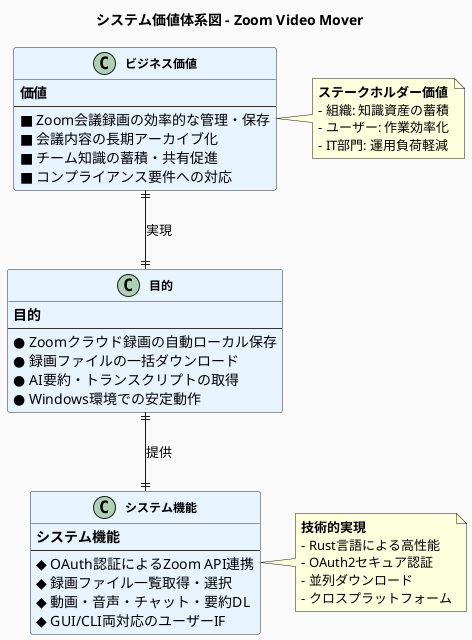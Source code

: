 @startuml システム価値体系図
!define RECTANGLE class

skinparam backgroundColor #FAFAFA
skinparam classBorderColor #333333
skinparam classBackgroundColor #E8F4FD
skinparam classFontSize 12
skinparam classFontStyle bold

title システム価値体系図 - Zoom Video Mover

RECTANGLE "ビジネス価値" as Value {
  **価値**
  --
  ■ Zoom会議録画の効率的な管理・保存
  ■ 会議内容の長期アーカイブ化  
  ■ チーム知識の蓄積・共有促進
  ■ コンプライアンス要件への対応
}

RECTANGLE "目的" as Purpose {
  **目的**
  --
  ● Zoomクラウド録画の自動ローカル保存
  ● 録画ファイルの一括ダウンロード
  ● AI要約・トランスクリプトの取得
  ● Windows環境での安定動作
}

RECTANGLE "システム機能" as Function {
  **システム機能**
  --
  ◆ OAuth認証によるZoom API連携
  ◆ 録画ファイル一覧取得・選択
  ◆ 動画・音声・チャット・要約DL
  ◆ GUI/CLI両対応のユーザーIF
}

Value ||--|| Purpose : "実現"
Purpose ||--|| Function : "提供"

note right of Value
  **ステークホルダー価値**
  - 組織: 知識資産の蓄積
  - ユーザー: 作業効率化
  - IT部門: 運用負荷軽減
end note

note right of Function
  **技術的実現**
  - Rust言語による高性能
  - OAuth2セキュア認証
  - 並列ダウンロード
  - クロスプラットフォーム
end note

@enduml